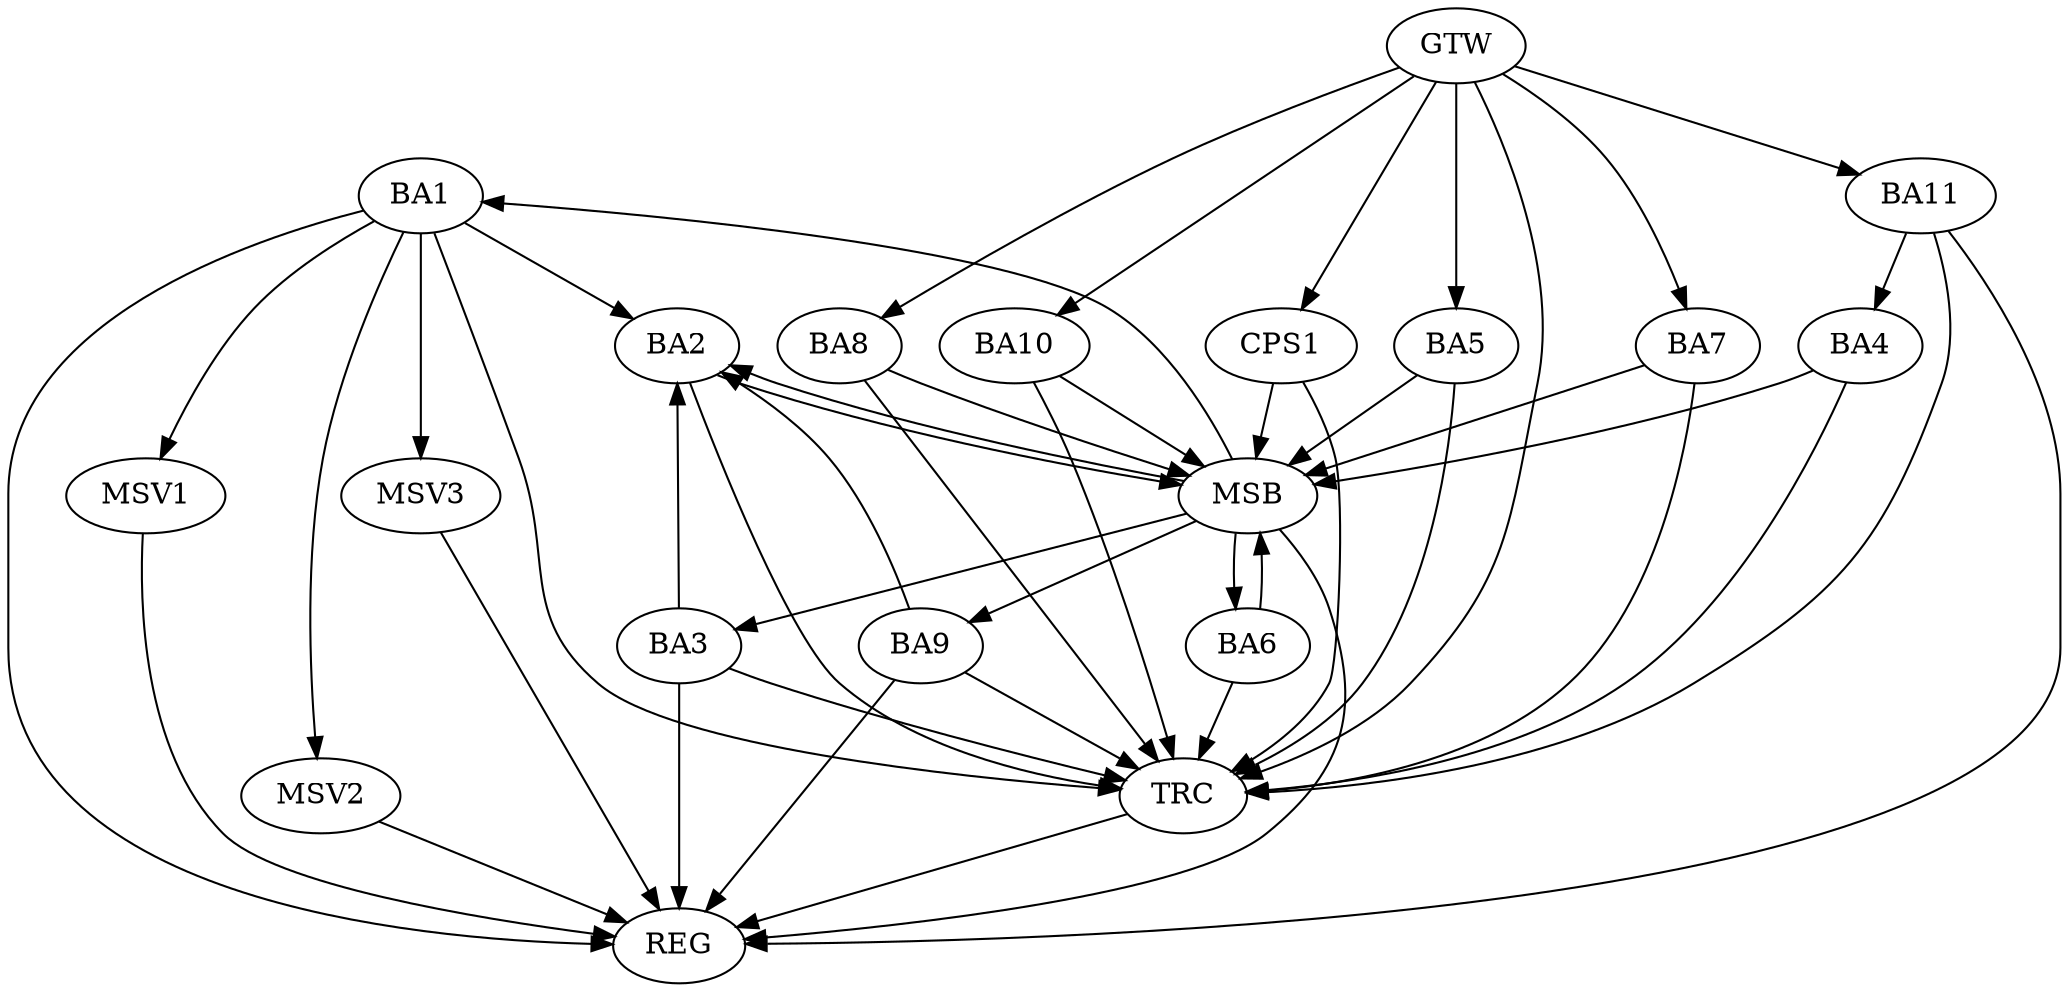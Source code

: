 strict digraph G {
  BA1 [ label="BA1" ];
  BA2 [ label="BA2" ];
  BA3 [ label="BA3" ];
  BA4 [ label="BA4" ];
  BA5 [ label="BA5" ];
  BA6 [ label="BA6" ];
  BA7 [ label="BA7" ];
  BA8 [ label="BA8" ];
  BA9 [ label="BA9" ];
  BA10 [ label="BA10" ];
  BA11 [ label="BA11" ];
  CPS1 [ label="CPS1" ];
  GTW [ label="GTW" ];
  REG [ label="REG" ];
  MSB [ label="MSB" ];
  TRC [ label="TRC" ];
  MSV1 [ label="MSV1" ];
  MSV2 [ label="MSV2" ];
  MSV3 [ label="MSV3" ];
  BA1 -> BA2;
  BA3 -> BA2;
  BA9 -> BA2;
  BA11 -> BA4;
  GTW -> BA5;
  GTW -> BA7;
  GTW -> BA8;
  GTW -> BA10;
  GTW -> BA11;
  GTW -> CPS1;
  BA1 -> REG;
  BA3 -> REG;
  BA9 -> REG;
  BA11 -> REG;
  BA2 -> MSB;
  MSB -> BA1;
  MSB -> REG;
  BA4 -> MSB;
  MSB -> BA3;
  BA5 -> MSB;
  MSB -> BA2;
  BA6 -> MSB;
  BA7 -> MSB;
  BA8 -> MSB;
  BA10 -> MSB;
  CPS1 -> MSB;
  MSB -> BA6;
  MSB -> BA9;
  BA1 -> TRC;
  BA2 -> TRC;
  BA3 -> TRC;
  BA4 -> TRC;
  BA5 -> TRC;
  BA6 -> TRC;
  BA7 -> TRC;
  BA8 -> TRC;
  BA9 -> TRC;
  BA10 -> TRC;
  BA11 -> TRC;
  CPS1 -> TRC;
  GTW -> TRC;
  TRC -> REG;
  BA1 -> MSV1;
  MSV1 -> REG;
  BA1 -> MSV2;
  BA1 -> MSV3;
  MSV2 -> REG;
  MSV3 -> REG;
}
